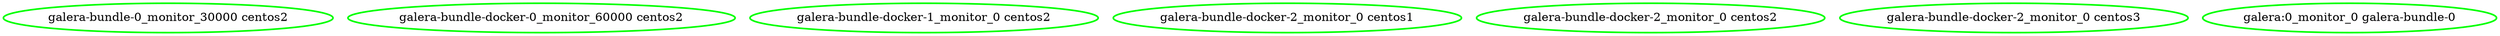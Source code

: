 digraph "g" {
"galera-bundle-0_monitor_30000 centos2" [ style=bold color="green" fontcolor="black"]
"galera-bundle-docker-0_monitor_60000 centos2" [ style=bold color="green" fontcolor="black"]
"galera-bundle-docker-1_monitor_0 centos2" [ style=bold color="green" fontcolor="black"]
"galera-bundle-docker-2_monitor_0 centos1" [ style=bold color="green" fontcolor="black"]
"galera-bundle-docker-2_monitor_0 centos2" [ style=bold color="green" fontcolor="black"]
"galera-bundle-docker-2_monitor_0 centos3" [ style=bold color="green" fontcolor="black"]
"galera:0_monitor_0 galera-bundle-0" [ style=bold color="green" fontcolor="black"]
}
